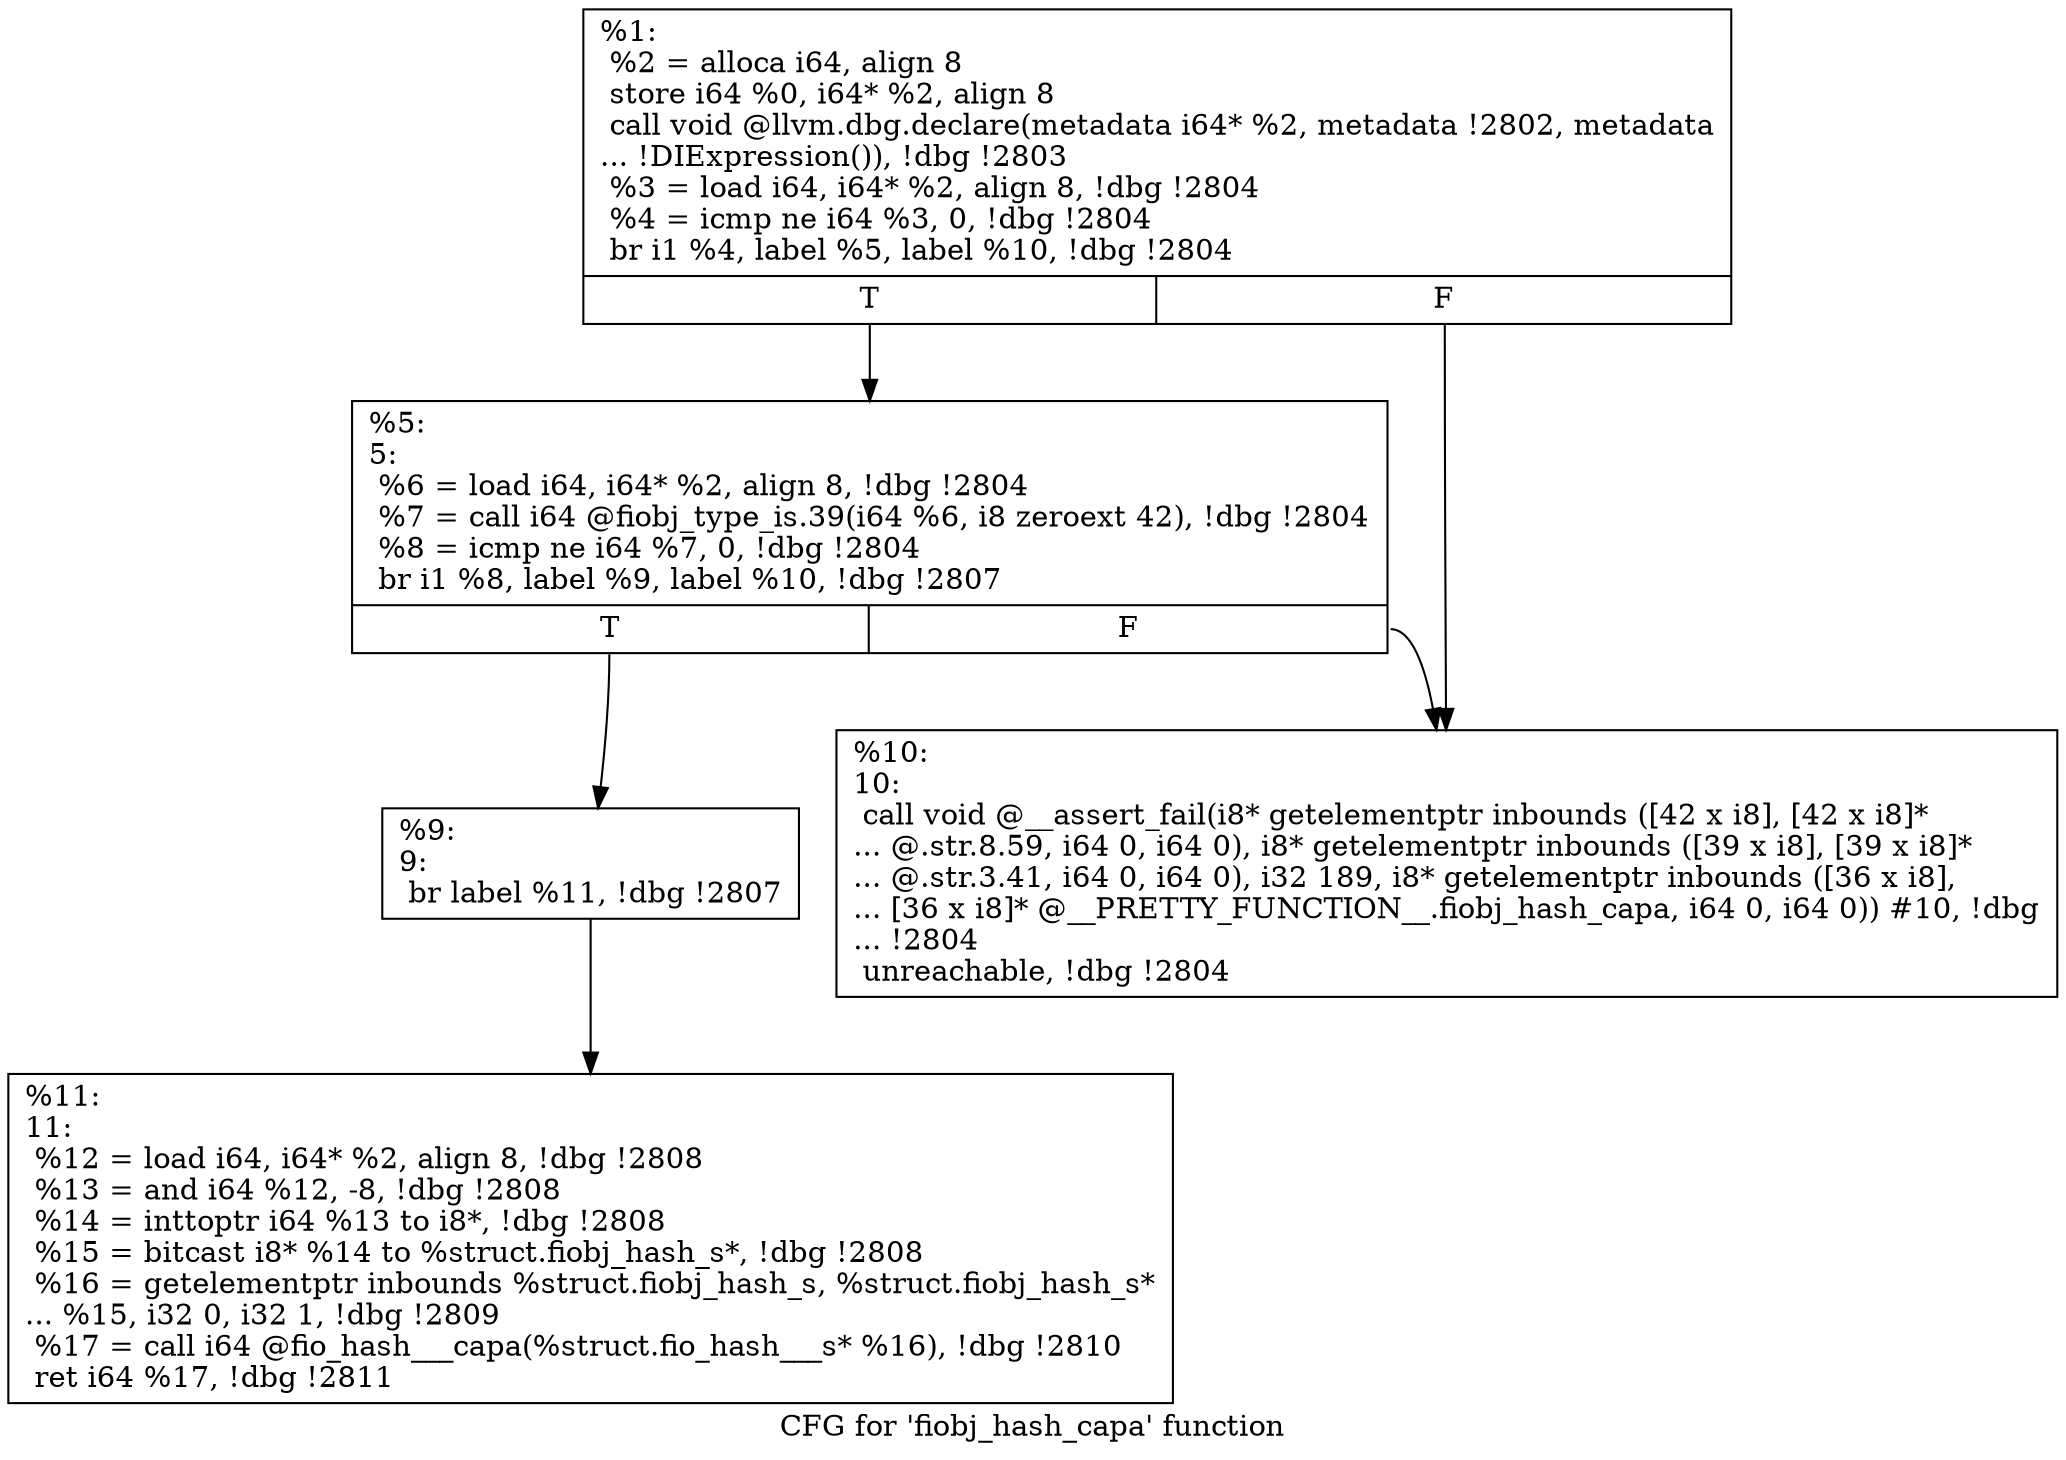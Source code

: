 digraph "CFG for 'fiobj_hash_capa' function" {
	label="CFG for 'fiobj_hash_capa' function";

	Node0x556851e61ec0 [shape=record,label="{%1:\l  %2 = alloca i64, align 8\l  store i64 %0, i64* %2, align 8\l  call void @llvm.dbg.declare(metadata i64* %2, metadata !2802, metadata\l... !DIExpression()), !dbg !2803\l  %3 = load i64, i64* %2, align 8, !dbg !2804\l  %4 = icmp ne i64 %3, 0, !dbg !2804\l  br i1 %4, label %5, label %10, !dbg !2804\l|{<s0>T|<s1>F}}"];
	Node0x556851e61ec0:s0 -> Node0x556851e62560;
	Node0x556851e61ec0:s1 -> Node0x556851e62600;
	Node0x556851e62560 [shape=record,label="{%5:\l5:                                                \l  %6 = load i64, i64* %2, align 8, !dbg !2804\l  %7 = call i64 @fiobj_type_is.39(i64 %6, i8 zeroext 42), !dbg !2804\l  %8 = icmp ne i64 %7, 0, !dbg !2804\l  br i1 %8, label %9, label %10, !dbg !2807\l|{<s0>T|<s1>F}}"];
	Node0x556851e62560:s0 -> Node0x556851e625b0;
	Node0x556851e62560:s1 -> Node0x556851e62600;
	Node0x556851e625b0 [shape=record,label="{%9:\l9:                                                \l  br label %11, !dbg !2807\l}"];
	Node0x556851e625b0 -> Node0x556851e62650;
	Node0x556851e62600 [shape=record,label="{%10:\l10:                                               \l  call void @__assert_fail(i8* getelementptr inbounds ([42 x i8], [42 x i8]*\l... @.str.8.59, i64 0, i64 0), i8* getelementptr inbounds ([39 x i8], [39 x i8]*\l... @.str.3.41, i64 0, i64 0), i32 189, i8* getelementptr inbounds ([36 x i8],\l... [36 x i8]* @__PRETTY_FUNCTION__.fiobj_hash_capa, i64 0, i64 0)) #10, !dbg\l... !2804\l  unreachable, !dbg !2804\l}"];
	Node0x556851e62650 [shape=record,label="{%11:\l11:                                               \l  %12 = load i64, i64* %2, align 8, !dbg !2808\l  %13 = and i64 %12, -8, !dbg !2808\l  %14 = inttoptr i64 %13 to i8*, !dbg !2808\l  %15 = bitcast i8* %14 to %struct.fiobj_hash_s*, !dbg !2808\l  %16 = getelementptr inbounds %struct.fiobj_hash_s, %struct.fiobj_hash_s*\l... %15, i32 0, i32 1, !dbg !2809\l  %17 = call i64 @fio_hash___capa(%struct.fio_hash___s* %16), !dbg !2810\l  ret i64 %17, !dbg !2811\l}"];
}
